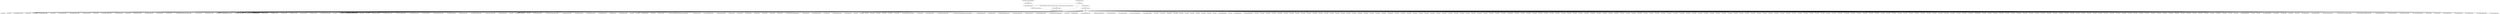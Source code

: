 digraph G {
"adstr::Proceed to delete your account? You will not be able to recover your data if you choose to reactivate your BOTIM account." -> "nattr::baba_deleteacct_dataloss"
"adstr::Delete your account from BOTIM" -> "nattr::baba_deleteacct_desc"
"adstr::Delete My Account" -> "nattr::delete_account"
"nattr::baba_deleteacct_desc" -> "lay::activity_delete_account.xml"
"nattr::delete_account" -> "lay::settings_account.xml"
"nattr::delete_account" -> "lay::activity_delete_account.xml"
"nattr::baba_deleteacct_dataloss" -> "act::SettingDeleteAccountActivity.smali"
"nattr::delete_account" -> "act::SettingDeleteAccountActivity.smali"
"lay::activity_delete_account.xml" -> "toplay::activity_delete_account.xml"
"lay::settings_account.xml" -> "toplay::settings_account.xml"
"toplay::settings_account.xml" -> "frag::g.smali"
"toplay::activity_delete_account.xml" -> "act::SettingDeleteAccountActivity.smali"
"frag::g.smali" -> "act::k$a.smali"
"frag::g.smali" -> "act::o$a.smali"
"frag::g.smali" -> "act::SegmentedByteString.smali"
"frag::g.smali" -> "act::Base64.smali"
"frag::g.smali" -> "act::c.smali"
"frag::g.smali" -> "act::MerchantTag$Builder.smali"
"frag::g.smali" -> "act::EccTest.smali"
"frag::g.smali" -> "act::VCardResultParser.smali"
"frag::g.smali" -> "act::DecodedBitStreamParser.smali"
"frag::g.smali" -> "act::LiteralByteString.smali"
"frag::g.smali" -> "act::Internal.smali"
"frag::g.smali" -> "act::QuicktimeTextSampleEntry.smali"
"frag::g.smali" -> "act::XtraBox$XtraTag.smali"
"frag::g.smali" -> "act::XtraBox.smali"
"frag::g.smali" -> "act::XtraBox$XtraValue.smali"
"frag::g.smali" -> "act::SMPTETTTrackImpl.smali"
"frag::g.smali" -> "act::AACTrackImpl.smali"
"frag::g.smali" -> "act::CharCache.smali"
"frag::g.smali" -> "act::PlayReadyHeader$PlayReadyRecord$RMHeader.smali"
"frag::g.smali" -> "act::Conversions.smali"
"frag::g.smali" -> "act::PrimeMapActivity$1.smali"
"frag::g.smali" -> "act::j.smali"
"frag::g.smali" -> "act::AbstractRefreshUIThread.smali"
"frag::g.smali" -> "act::c.smali"
"frag::g.smali" -> "act::d.smali"
"frag::g.smali" -> "act::b.smali"
"frag::g.smali" -> "act::k.smali"
"frag::g.smali" -> "act::d.smali"
"frag::g.smali" -> "act::j.smali"
"frag::g.smali" -> "act::a.smali"
"frag::g.smali" -> "act::i.smali"
"frag::g.smali" -> "act::APPAdsModel.smali"
"frag::g.smali" -> "act::MapActivity$12.smali"
"frag::g.smali" -> "act::MapActivity.smali"
"frag::g.smali" -> "act::MapActivity$11.smali"
"frag::g.smali" -> "act::MapActivity$9.smali"
"frag::g.smali" -> "act::MapActivity$10.smali"
"frag::g.smali" -> "act::a.smali"
"frag::g.smali" -> "act::a.smali"
"frag::g.smali" -> "act::CustomWebviewActivity$5.smali"
"frag::g.smali" -> "act::i.smali"
"frag::g.smali" -> "act::q.smali"
"frag::g.smali" -> "act::e.smali"
"frag::g.smali" -> "act::b.smali"
"frag::g.smali" -> "act::f.smali"
"frag::g.smali" -> "act::g.smali"
"frag::g.smali" -> "act::c.smali"
"frag::g.smali" -> "act::d.smali"
"frag::g.smali" -> "act::p.smali"
"frag::g.smali" -> "act::i.smali"
"frag::g.smali" -> "act::g$1.smali"
"frag::g.smali" -> "act::g.smali"
"frag::g.smali" -> "act::c.smali"
"frag::g.smali" -> "act::e.smali"
"frag::g.smali" -> "act::c.smali"
"frag::g.smali" -> "act::af.smali"
"frag::g.smali" -> "act::f.smali"
"frag::g.smali" -> "act::AudioChatMessage.smali"
"frag::g.smali" -> "act::WrapTextChatMessage.smali"
"frag::g.smali" -> "act::GroupSysMessageRefuse.smali"
"frag::g.smali" -> "act::GroupVoipChatMessage.smali"
"frag::g.smali" -> "act::GeoChatMessage.smali"
"frag::g.smali" -> "act::OrignalImageChatMessage.smali"
"frag::g.smali" -> "act::WebclipChatMessage.smali"
"frag::g.smali" -> "act::ImageChatMessage.smali"
"frag::g.smali" -> "act::MutiRichMediaChatMessage.smali"
"frag::g.smali" -> "act::ChatFirstP2PSysMessage.smali"
"frag::g.smali" -> "act::VideoChatMessage.smali"
"frag::g.smali" -> "act::f.smali"
"frag::g.smali" -> "act::a$a.smali"
"frag::g.smali" -> "act::h.smali"
"frag::g.smali" -> "act::g.smali"
"frag::g.smali" -> "act::d$d.smali"
"frag::g.smali" -> "act::ai.smali"
"frag::g.smali" -> "act::UDPChannelManager.smali"
"frag::g.smali" -> "act::g.smali"
"frag::g.smali" -> "act::CocoActivateManuaInputCodeActivity.smali"
"frag::g.smali" -> "act::HttpResponseDecoder.smali"
"frag::g.smali" -> "act::SimpleSerializable.smali"
"frag::g.smali" -> "act::SimplePipeRequest$5.smali"
"frag::g.smali" -> "act::SimplePipeRequest.smali"
"frag::g.smali" -> "act::HttpRequest.smali"
"frag::g.smali" -> "act::SimpleRPCRequest.smali"
"frag::g.smali" -> "act::k.smali"
"frag::g.smali" -> "act::h.smali"
"frag::g.smali" -> "act::i.smali"
"frag::g.smali" -> "act::a.smali"
"frag::g.smali" -> "act::f.smali"
"frag::g.smali" -> "act::j.smali"
"frag::g.smali" -> "act::e.smali"
"frag::g.smali" -> "act::b.smali"
"frag::g.smali" -> "act::j.smali"
"frag::g.smali" -> "act::g.smali"
"frag::g.smali" -> "act::j.smali"
"frag::g.smali" -> "act::a.smali"
"frag::g.smali" -> "act::a.smali"
"frag::g.smali" -> "act::g$a.smali"
"frag::g.smali" -> "act::g.smali"
"frag::g.smali" -> "act::g$a.smali"
"frag::g.smali" -> "act::z.smali"
"frag::g.smali" -> "act::AsyncTimeout.smali"
"frag::g.smali" -> "act::Buffer.smali"
"frag::g.smali" -> "act::ByteString.smali"
"frag::g.smali" -> "act::ActivityASyncJsonHttpRequestBase$HttpProgressCallbackImpl.smali"
"frag::g.smali" -> "act::HttpRequestGet.smali"
"frag::g.smali" -> "act::ServiceMappingManager.smali"
"frag::g.smali" -> "act::HttpHostnameVerifier.smali"
"frag::g.smali" -> "act::HttpUtil$1.smali"
"frag::g.smali" -> "act::CryptUtil.smali"
"frag::g.smali" -> "act::PackStream.smali"
"frag::g.smali" -> "act::PackData.smali"
"frag::g.smali" -> "act::MD5Util.smali"
"frag::g.smali" -> "act::FileUtil.smali"
"frag::g.smali" -> "act::DateUtil.smali"
"frag::g.smali" -> "act::c.smali"
"frag::g.smali" -> "act::NativeAdBase$NativeComponentTag.smali"
"frag::g.smali" -> "act::InterstitialAd.smali"
"frag::g.smali" -> "act::NativeAdBase$Image.smali"
"frag::g.smali" -> "act::CacheFlag.smali"
"frag::g.smali" -> "act::NativeAdBase$Rating.smali"
"frag::g.smali" -> "act::NativeAdBase.smali"
"frag::g.smali" -> "act::h.smali"
"frag::g.smali" -> "act::c.smali"
"frag::g.smali" -> "act::f.smali"
"frag::g.smali" -> "act::f$a.smali"
"frag::g.smali" -> "act::f.smali"
"frag::g.smali" -> "act::n.smali"
"frag::g.smali" -> "act::a.smali"
"frag::g.smali" -> "act::c.smali"
"frag::g.smali" -> "act::g.smali"
"frag::g.smali" -> "act::l.smali"
"frag::g.smali" -> "act::f.smali"
"frag::g.smali" -> "act::g.smali"
"frag::g.smali" -> "act::j.smali"
"frag::g.smali" -> "act::c$1.smali"
"frag::g.smali" -> "act::d.smali"
"frag::g.smali" -> "act::a.smali"
"frag::g.smali" -> "act::c$a.smali"
"frag::g.smali" -> "act::n.smali"
"frag::g.smali" -> "act::k.smali"
"frag::g.smali" -> "act::a.smali"
"frag::g.smali" -> "act::c$1.smali"
"frag::g.smali" -> "act::d.smali"
"frag::g.smali" -> "act::g$1.smali"
"frag::g.smali" -> "act::g.smali"
"frag::g.smali" -> "act::c.smali"
"frag::g.smali" -> "act::b.smali"
"frag::g.smali" -> "act::e.smali"
"frag::g.smali" -> "act::i$7.smali"
"frag::g.smali" -> "act::z.smali"
"frag::g.smali" -> "act::i$8.smali"
"frag::g.smali" -> "act::n.smali"
"frag::g.smali" -> "act::a$a$1.smali"
"frag::g.smali" -> "act::d.smali"
"frag::g.smali" -> "act::g.smali"
"frag::g.smali" -> "act::c.smali"
"frag::g.smali" -> "act::e.smali"
"frag::g.smali" -> "act::a.smali"
"frag::g.smali" -> "act::h.smali"
"frag::g.smali" -> "act::g.smali"
"frag::g.smali" -> "act::d.smali"
"frag::g.smali" -> "act::NativeAdBase$MediaCacheFlag.smali"
"frag::g.smali" -> "act::PoolConfig.smali"
"frag::g.smali" -> "act::PoolConfig$Builder.smali"
"frag::g.smali" -> "act::SimpleProgressiveJpegConfig.smali"
"frag::g.smali" -> "act::SimpleProgressiveJpegConfig$DefaultDynamicValueConfig.smali"
"frag::g.smali" -> "act::ImagePipelineConfig.smali"
"frag::g.smali" -> "act::ImagePipeline.smali"
"frag::g.smali" -> "act::ImagePipelineConfig$Builder.smali"
"frag::g.smali" -> "act::ImagePipelineConfig$1.smali"
"frag::g.smali" -> "act::DiskCacheConfig.smali"
"frag::g.smali" -> "act::DiskCacheConfig$Builder.smali"
"frag::g.smali" -> "act::AbstractDraweeControllerBuilder.smali"
"frag::g.smali" -> "act::Hex.smali"
"frag::g.smali" -> "act::MerchantTag.smali"
"frag::g.smali" -> "act::AbstractAdViewAdapter.smali"
"frag::g.smali" -> "act::AbstractAdViewAdapter$a.smali"
"frag::g.smali" -> "act::e.smali"
"frag::g.smali" -> "act::ByteString$Output.smali"
"frag::g.smali" -> "act::CodedInputStream.smali"
"frag::g.smali" -> "act::ByteString$CodedBuilder.smali"
"frag::g.smali" -> "act::BoundedByteString.smali"
"frag::g.smali" -> "act::ByteString.smali"
"frag::g.smali" -> "act::a.smali"
"frag::g.smali" -> "act::c$5.smali"
"frag::g.smali" -> "act::h.smali"
"frag::g.smali" -> "act::f.smali"
"frag::g.smali" -> "act::n$22.smali"
"frag::g.smali" -> "act::g.smali"
"frag::g.smali" -> "act::j$a$a.smali"
"frag::g.smali" -> "act::e$4.smali"
"frag::g.smali" -> "act::m.smali"
"frag::g.smali" -> "act::e.smali"
"frag::g.smali" -> "act::a.smali"
"frag::g.smali" -> "act::t.smali"
"frag::g.smali" -> "act::ax.smali"
"frag::g.smali" -> "act::p.smali"
"frag::g.smali" -> "act::bf.smali"
"frag::g.smali" -> "act::bn.smali"
"frag::g.smali" -> "act::ad.smali"
"frag::g.smali" -> "act::d.smali"
"frag::g.smali" -> "act::j.smali"
"frag::g.smali" -> "act::a.smali"
"frag::g.smali" -> "act::i.smali"
"frag::g.smali" -> "act::z.smali"
"frag::g.smali" -> "act::a.smali"
"frag::g.smali" -> "act::v.smali"
"frag::g.smali" -> "act::f.smali"
"frag::g.smali" -> "act::d.smali"
"frag::g.smali" -> "act::n.smali"
"frag::g.smali" -> "act::a.smali"
"frag::g.smali" -> "act::m.smali"
"frag::g.smali" -> "act::b.smali"
"frag::g.smali" -> "act::a.smali"
"frag::g.smali" -> "act::DynamiteModule.smali"
"frag::g.smali" -> "act::r.smali"
"frag::g.smali" -> "act::h.smali"
"frag::g.smali" -> "act::LatLngBounds.smali"
"frag::g.smali" -> "act::GoogleMapOptions.smali"
"frag::g.smali" -> "act::j.smali"
"frag::g.smali" -> "act::tc.smali"
"frag::g.smali" -> "act::at.smali"
"frag::g.smali" -> "act::bsb.smali"
"frag::g.smali" -> "act::oz.smali"
"frag::g.smali" -> "act::awe.smali"
"frag::g.smali" -> "act::vq.smali"
"frag::g.smali" -> "act::wg.smali"
"frag::g.smali" -> "act::ajv.smali"
"frag::g.smali" -> "act::yz.smali"
"frag::g.smali" -> "act::ael.smali"
"frag::g.smali" -> "act::bao.smali"
"frag::g.smali" -> "act::ls.smali"
"frag::g.smali" -> "act::yw.smali"
"frag::g.smali" -> "act::ti.smali"
"frag::g.smali" -> "act::oo.smali"
"frag::g.smali" -> "act::or.smali"
"frag::g.smali" -> "act::jz.smali"
"frag::g.smali" -> "act::arj.smali"
"frag::g.smali" -> "act::blq.smali"
"frag::g.smali" -> "act::bks.smali"
"frag::g.smali" -> "act::bg.smali"
"frag::g.smali" -> "act::aqe.smali"
"frag::g.smali" -> "act::bpf.smali"
"frag::g.smali" -> "act::bqm$g.smali"
"frag::g.smali" -> "act::akt.smali"
"frag::g.smali" -> "act::bcg.smali"
"frag::g.smali" -> "act::arh.smali"
"frag::g.smali" -> "act::axq.smali"
"frag::g.smali" -> "act::uf.smali"
"frag::g.smali" -> "act::km.smali"
"frag::g.smali" -> "act::bol.smali"
"frag::g.smali" -> "act::bli.smali"
"frag::g.smali" -> "act::ago.smali"
"frag::g.smali" -> "act::bia.smali"
"frag::g.smali" -> "act::hm.smali"
"frag::g.smali" -> "act::arf.smali"
"frag::g.smali" -> "act::nf.smali"
"frag::g.smali" -> "act::bit.smali"
"frag::g.smali" -> "act::aum.smali"
"frag::g.smali" -> "act::ge.smali"
"frag::g.smali" -> "act::ahq.smali"
"frag::g.smali" -> "act::afp.smali"
"frag::g.smali" -> "act::aco.smali"
"frag::g.smali" -> "act::avl$b$g.smali"
"frag::g.smali" -> "act::aux.smali"
"frag::g.smali" -> "act::ip.smali"
"frag::g.smali" -> "act::agc.smali"
"frag::g.smali" -> "act::bsa.smali"
"frag::g.smali" -> "act::uo.smali"
"frag::g.smali" -> "act::ok.smali"
"frag::g.smali" -> "act::yj.smali"
"frag::g.smali" -> "act::arg.smali"
"frag::g.smali" -> "act::aez.smali"
"frag::g.smali" -> "act::qs.smali"
"frag::g.smali" -> "act::hj.smali"
"frag::g.smali" -> "act::px.smali"
"frag::g.smali" -> "act::bnb.smali"
"frag::g.smali" -> "act::bkm.smali"
"frag::g.smali" -> "act::bjk.smali"
"frag::g.smali" -> "act::aof.smali"
"frag::g.smali" -> "act::ow.smali"
"frag::g.smali" -> "act::afe.smali"
"frag::g.smali" -> "act::vd.smali"
"frag::g.smali" -> "act::ajk.smali"
"frag::g.smali" -> "act::blf.smali"
"frag::g.smali" -> "act::awd.smali"
"frag::g.smali" -> "act::zw.smali"
"frag::g.smali" -> "act::gr.smali"
"frag::g.smali" -> "act::aax.smali"
"frag::g.smali" -> "act::bpc.smali"
"frag::g.smali" -> "act::aqk.smali"
"frag::g.smali" -> "act::aam.smali"
"frag::g.smali" -> "act::bmm.smali"
"frag::g.smali" -> "act::adt.smali"
"frag::g.smali" -> "act::bsh.smali"
"frag::g.smali" -> "act::aib.smali"
"frag::g.smali" -> "act::bfd.smali"
"frag::g.smali" -> "act::bgj.smali"
"frag::g.smali" -> "act::ajy.smali"
"frag::g.smali" -> "act::apw.smali"
"frag::g.smali" -> "act::aqa.smali"
"frag::g.smali" -> "act::kj.smali"
"frag::g.smali" -> "act::gc.smali"
"frag::g.smali" -> "act::dg.smali"
"frag::g.smali" -> "act::mb.smali"
"frag::g.smali" -> "act::bkk.smali"
"frag::g.smali" -> "act::rf.smali"
"frag::g.smali" -> "act::aps.smali"
"frag::g.smali" -> "act::afb.smali"
"frag::g.smali" -> "act::we.smali"
"frag::g.smali" -> "act::bdo.smali"
"frag::g.smali" -> "act::ts.smali"
"frag::g.smali" -> "act::afq.smali"
"frag::g.smali" -> "act::aka.smali"
"frag::g.smali" -> "act::it.smali"
"frag::g.smali" -> "act::zo.smali"
"frag::g.smali" -> "act::uv.smali"
"frag::g.smali" -> "act::ha.smali"
"frag::g.smali" -> "act::wx.smali"
"frag::g.smali" -> "act::bdw.smali"
"frag::g.smali" -> "act::aqn$c.smali"
"frag::g.smali" -> "act::ast.smali"
"frag::g.smali" -> "act::bgr.smali"
"frag::g.smali" -> "act::afm.smali"
"frag::g.smali" -> "act::azs.smali"
"frag::g.smali" -> "act::aug.smali"
"frag::g.smali" -> "act::xj.smali"
"frag::g.smali" -> "act::vj.smali"
"frag::g.smali" -> "act::ajs.smali"
"frag::g.smali" -> "act::ku.smali"
"frag::g.smali" -> "act::ln.smali"
"frag::g.smali" -> "act::aif.smali"
"frag::g.smali" -> "act::axg.smali"
"frag::g.smali" -> "act::ayk.smali"
"frag::g.smali" -> "act::nc.smali"
"frag::g.smali" -> "act::pw.smali"
"frag::g.smali" -> "act::auo.smali"
"frag::g.smali" -> "act::bow.smali"
"frag::g.smali" -> "act::bnf.smali"
"frag::g.smali" -> "act::avi.smali"
"frag::g.smali" -> "act::bic.smali"
"frag::g.smali" -> "act::bam.smali"
"frag::g.smali" -> "act::bqe$a$b.smali"
"frag::g.smali" -> "act::xt.smali"
"frag::g.smali" -> "act::zf.smali"
"frag::g.smali" -> "act::big.smali"
"frag::g.smali" -> "act::bux.smali"
"frag::g.smali" -> "act::ig.smali"
"frag::g.smali" -> "act::no.smali"
"frag::g.smali" -> "act::amg.smali"
"frag::g.smali" -> "act::aww.smali"
"frag::g.smali" -> "act::lo.smali"
"frag::g.smali" -> "act::bec.smali"
"frag::g.smali" -> "act::asu.smali"
"frag::g.smali" -> "act::ang.smali"
"frag::g.smali" -> "act::ash.smali"
"frag::g.smali" -> "act::bfi.smali"
"frag::g.smali" -> "act::db.smali"
"frag::g.smali" -> "act::ee.smali"
"frag::g.smali" -> "act::lj.smali"
"frag::g.smali" -> "act::xw.smali"
"frag::g.smali" -> "act::kc.smali"
"frag::g.smali" -> "act::gx.smali"
"frag::g.smali" -> "act::ja.smali"
"frag::g.smali" -> "act::ble.smali"
"frag::g.smali" -> "act::mo.smali"
"frag::g.smali" -> "act::ava.smali"
"frag::g.smali" -> "act::aqg.smali"
"frag::g.smali" -> "act::ss.smali"
"frag::g.smali" -> "act::ut.smali"
"frag::g.smali" -> "act::ber.smali"
"frag::g.smali" -> "act::aai.smali"
"frag::g.smali" -> "act::asf.smali"
"frag::g.smali" -> "act::aox.smali"
"frag::g.smali" -> "act::bsl.smali"
"frag::g.smali" -> "act::bag.smali"
"frag::g.smali" -> "act::adp.smali"
"frag::g.smali" -> "act::e.smali"
"frag::g.smali" -> "act::sk.smali"
"frag::g.smali" -> "act::aap.smali"
"frag::g.smali" -> "act::sx.smali"
"frag::g.smali" -> "act::adc.smali"
"frag::g.smali" -> "act::bqc.smali"
"frag::g.smali" -> "act::hg.smali"
"frag::g.smali" -> "act::bmt.smali"
"frag::g.smali" -> "act::adx.smali"
"frag::g.smali" -> "act::af.smali"
"frag::g.smali" -> "act::u.smali"
"frag::g.smali" -> "act::f.smali"
"frag::g.smali" -> "act::m$c.smali"
"frag::g.smali" -> "act::f.smali"
"frag::g.smali" -> "act::f.smali"
"frag::g.smali" -> "act::af.smali"
"frag::g.smali" -> "act::h.smali"
"frag::g.smali" -> "act::BasePendingResult.smali"
"frag::g.smali" -> "act::af.smali"
"frag::g.smali" -> "act::b.smali"
"frag::g.smali" -> "act::x.smali"
"frag::g.smali" -> "act::f.smali"
"frag::g.smali" -> "act::c.smali"
"frag::g.smali" -> "act::w.smali"
"frag::g.smali" -> "act::g.smali"
"frag::g.smali" -> "act::AudioSpecificConfig.smali"
"frag::g.smali" -> "act::IsoFile.smali"
"frag::g.smali" -> "act::UserBox.smali"
"frag::g.smali" -> "act::Utf8.smali"
"frag::g.smali" -> "act::Hex.smali"
"frag::g.smali" -> "act::Ascii.smali"
"frag::g.smali" -> "act::IsoTypeReader.smali"
"frag::g.smali" -> "act::DebugNotifyImpl.smali"
"frag::g.smali" -> "act::ContactCardChatMessage.smali"
"frag::g.smali" -> "act::j.smali"
"frag::g.smali" -> "act::TextDirectionHeuristicsCompat$AnyStrong.smali"
"frag::g.smali" -> "act::TextDirectionHeuristicsCompat$FirstStrong.smali"
"frag::g.smali" -> "act::FragmentManagerImpl.smali"
"frag::g.smali" -> "act::FragmentController.smali"
"frag::g.smali" -> "act::AudioAttributesCompat.smali"
"frag::g.smali" -> "act::CircularProgressDrawable.smali"
"frag::g.smali" -> "act::TimeUtils.smali"
"frag::g.smali" -> "act::AlertDialog.smali"
"frag::g.smali" -> "act::AlertDialog$Builder.smali"
"frag::g.smali" -> "act::AppCompatDialog.smali"
"frag::g.smali" -> "act::AsyncDifferConfig.smali"
"frag::g.smali" -> "act::AsyncDifferConfig$Builder.smali"
"frag::g.smali" -> "act::SuggestionsAdapter.smali"
}
